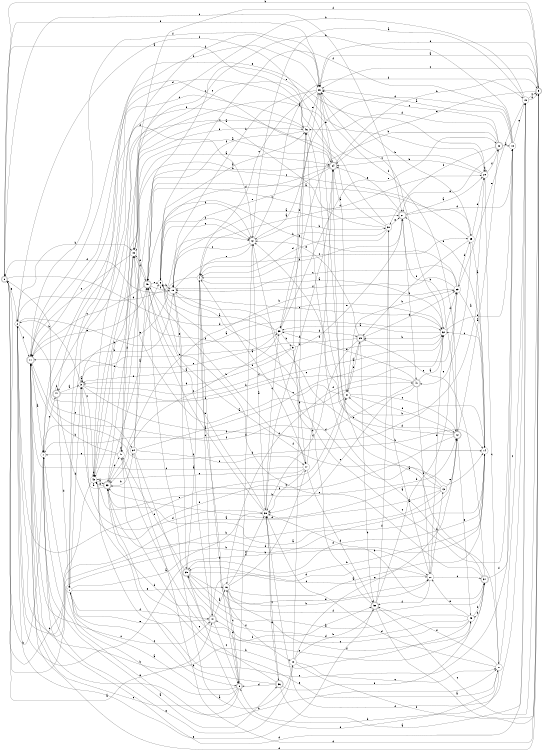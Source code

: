 digraph n41_4 {
__start0 [label="" shape="none"];

rankdir=LR;
size="8,5";

s0 [style="rounded,filled", color="black", fillcolor="white" shape="doublecircle", label="0"];
s1 [style="filled", color="black", fillcolor="white" shape="circle", label="1"];
s2 [style="filled", color="black", fillcolor="white" shape="circle", label="2"];
s3 [style="filled", color="black", fillcolor="white" shape="circle", label="3"];
s4 [style="filled", color="black", fillcolor="white" shape="circle", label="4"];
s5 [style="filled", color="black", fillcolor="white" shape="circle", label="5"];
s6 [style="filled", color="black", fillcolor="white" shape="circle", label="6"];
s7 [style="filled", color="black", fillcolor="white" shape="circle", label="7"];
s8 [style="rounded,filled", color="black", fillcolor="white" shape="doublecircle", label="8"];
s9 [style="rounded,filled", color="black", fillcolor="white" shape="doublecircle", label="9"];
s10 [style="filled", color="black", fillcolor="white" shape="circle", label="10"];
s11 [style="rounded,filled", color="black", fillcolor="white" shape="doublecircle", label="11"];
s12 [style="rounded,filled", color="black", fillcolor="white" shape="doublecircle", label="12"];
s13 [style="filled", color="black", fillcolor="white" shape="circle", label="13"];
s14 [style="filled", color="black", fillcolor="white" shape="circle", label="14"];
s15 [style="filled", color="black", fillcolor="white" shape="circle", label="15"];
s16 [style="filled", color="black", fillcolor="white" shape="circle", label="16"];
s17 [style="filled", color="black", fillcolor="white" shape="circle", label="17"];
s18 [style="filled", color="black", fillcolor="white" shape="circle", label="18"];
s19 [style="filled", color="black", fillcolor="white" shape="circle", label="19"];
s20 [style="filled", color="black", fillcolor="white" shape="circle", label="20"];
s21 [style="rounded,filled", color="black", fillcolor="white" shape="doublecircle", label="21"];
s22 [style="rounded,filled", color="black", fillcolor="white" shape="doublecircle", label="22"];
s23 [style="filled", color="black", fillcolor="white" shape="circle", label="23"];
s24 [style="rounded,filled", color="black", fillcolor="white" shape="doublecircle", label="24"];
s25 [style="filled", color="black", fillcolor="white" shape="circle", label="25"];
s26 [style="filled", color="black", fillcolor="white" shape="circle", label="26"];
s27 [style="filled", color="black", fillcolor="white" shape="circle", label="27"];
s28 [style="filled", color="black", fillcolor="white" shape="circle", label="28"];
s29 [style="rounded,filled", color="black", fillcolor="white" shape="doublecircle", label="29"];
s30 [style="filled", color="black", fillcolor="white" shape="circle", label="30"];
s31 [style="filled", color="black", fillcolor="white" shape="circle", label="31"];
s32 [style="filled", color="black", fillcolor="white" shape="circle", label="32"];
s33 [style="rounded,filled", color="black", fillcolor="white" shape="doublecircle", label="33"];
s34 [style="filled", color="black", fillcolor="white" shape="circle", label="34"];
s35 [style="rounded,filled", color="black", fillcolor="white" shape="doublecircle", label="35"];
s36 [style="rounded,filled", color="black", fillcolor="white" shape="doublecircle", label="36"];
s37 [style="rounded,filled", color="black", fillcolor="white" shape="doublecircle", label="37"];
s38 [style="filled", color="black", fillcolor="white" shape="circle", label="38"];
s39 [style="filled", color="black", fillcolor="white" shape="circle", label="39"];
s40 [style="filled", color="black", fillcolor="white" shape="circle", label="40"];
s41 [style="rounded,filled", color="black", fillcolor="white" shape="doublecircle", label="41"];
s42 [style="filled", color="black", fillcolor="white" shape="circle", label="42"];
s43 [style="filled", color="black", fillcolor="white" shape="circle", label="43"];
s44 [style="rounded,filled", color="black", fillcolor="white" shape="doublecircle", label="44"];
s45 [style="filled", color="black", fillcolor="white" shape="circle", label="45"];
s46 [style="filled", color="black", fillcolor="white" shape="circle", label="46"];
s47 [style="rounded,filled", color="black", fillcolor="white" shape="doublecircle", label="47"];
s48 [style="filled", color="black", fillcolor="white" shape="circle", label="48"];
s49 [style="rounded,filled", color="black", fillcolor="white" shape="doublecircle", label="49"];
s50 [style="rounded,filled", color="black", fillcolor="white" shape="doublecircle", label="50"];
s0 -> s47 [label="a"];
s0 -> s12 [label="b"];
s0 -> s21 [label="c"];
s0 -> s32 [label="d"];
s0 -> s2 [label="e"];
s0 -> s26 [label="f"];
s1 -> s38 [label="a"];
s1 -> s26 [label="b"];
s1 -> s8 [label="c"];
s1 -> s3 [label="d"];
s1 -> s16 [label="e"];
s1 -> s47 [label="f"];
s2 -> s32 [label="a"];
s2 -> s48 [label="b"];
s2 -> s34 [label="c"];
s2 -> s42 [label="d"];
s2 -> s31 [label="e"];
s2 -> s11 [label="f"];
s3 -> s3 [label="a"];
s3 -> s2 [label="b"];
s3 -> s43 [label="c"];
s3 -> s20 [label="d"];
s3 -> s39 [label="e"];
s3 -> s32 [label="f"];
s4 -> s32 [label="a"];
s4 -> s8 [label="b"];
s4 -> s47 [label="c"];
s4 -> s20 [label="d"];
s4 -> s3 [label="e"];
s4 -> s10 [label="f"];
s5 -> s3 [label="a"];
s5 -> s17 [label="b"];
s5 -> s18 [label="c"];
s5 -> s3 [label="d"];
s5 -> s21 [label="e"];
s5 -> s46 [label="f"];
s6 -> s46 [label="a"];
s6 -> s15 [label="b"];
s6 -> s32 [label="c"];
s6 -> s42 [label="d"];
s6 -> s42 [label="e"];
s6 -> s42 [label="f"];
s7 -> s36 [label="a"];
s7 -> s0 [label="b"];
s7 -> s44 [label="c"];
s7 -> s19 [label="d"];
s7 -> s10 [label="e"];
s7 -> s41 [label="f"];
s8 -> s1 [label="a"];
s8 -> s7 [label="b"];
s8 -> s11 [label="c"];
s8 -> s16 [label="d"];
s8 -> s7 [label="e"];
s8 -> s42 [label="f"];
s9 -> s26 [label="a"];
s9 -> s0 [label="b"];
s9 -> s26 [label="c"];
s9 -> s11 [label="d"];
s9 -> s24 [label="e"];
s9 -> s48 [label="f"];
s10 -> s49 [label="a"];
s10 -> s50 [label="b"];
s10 -> s27 [label="c"];
s10 -> s46 [label="d"];
s10 -> s12 [label="e"];
s10 -> s9 [label="f"];
s11 -> s7 [label="a"];
s11 -> s27 [label="b"];
s11 -> s47 [label="c"];
s11 -> s14 [label="d"];
s11 -> s49 [label="e"];
s11 -> s26 [label="f"];
s12 -> s22 [label="a"];
s12 -> s21 [label="b"];
s12 -> s42 [label="c"];
s12 -> s31 [label="d"];
s12 -> s45 [label="e"];
s12 -> s33 [label="f"];
s13 -> s2 [label="a"];
s13 -> s2 [label="b"];
s13 -> s15 [label="c"];
s13 -> s33 [label="d"];
s13 -> s12 [label="e"];
s13 -> s49 [label="f"];
s14 -> s33 [label="a"];
s14 -> s26 [label="b"];
s14 -> s32 [label="c"];
s14 -> s35 [label="d"];
s14 -> s21 [label="e"];
s14 -> s2 [label="f"];
s15 -> s21 [label="a"];
s15 -> s44 [label="b"];
s15 -> s25 [label="c"];
s15 -> s14 [label="d"];
s15 -> s35 [label="e"];
s15 -> s0 [label="f"];
s16 -> s14 [label="a"];
s16 -> s17 [label="b"];
s16 -> s8 [label="c"];
s16 -> s38 [label="d"];
s16 -> s28 [label="e"];
s16 -> s45 [label="f"];
s17 -> s4 [label="a"];
s17 -> s38 [label="b"];
s17 -> s11 [label="c"];
s17 -> s24 [label="d"];
s17 -> s43 [label="e"];
s17 -> s50 [label="f"];
s18 -> s26 [label="a"];
s18 -> s49 [label="b"];
s18 -> s43 [label="c"];
s18 -> s39 [label="d"];
s18 -> s19 [label="e"];
s18 -> s6 [label="f"];
s19 -> s42 [label="a"];
s19 -> s48 [label="b"];
s19 -> s9 [label="c"];
s19 -> s9 [label="d"];
s19 -> s23 [label="e"];
s19 -> s38 [label="f"];
s20 -> s40 [label="a"];
s20 -> s24 [label="b"];
s20 -> s27 [label="c"];
s20 -> s20 [label="d"];
s20 -> s11 [label="e"];
s20 -> s22 [label="f"];
s21 -> s20 [label="a"];
s21 -> s41 [label="b"];
s21 -> s49 [label="c"];
s21 -> s18 [label="d"];
s21 -> s24 [label="e"];
s21 -> s4 [label="f"];
s22 -> s18 [label="a"];
s22 -> s39 [label="b"];
s22 -> s26 [label="c"];
s22 -> s46 [label="d"];
s22 -> s21 [label="e"];
s22 -> s30 [label="f"];
s23 -> s14 [label="a"];
s23 -> s33 [label="b"];
s23 -> s15 [label="c"];
s23 -> s25 [label="d"];
s23 -> s49 [label="e"];
s23 -> s15 [label="f"];
s24 -> s31 [label="a"];
s24 -> s9 [label="b"];
s24 -> s43 [label="c"];
s24 -> s6 [label="d"];
s24 -> s15 [label="e"];
s24 -> s7 [label="f"];
s25 -> s14 [label="a"];
s25 -> s26 [label="b"];
s25 -> s33 [label="c"];
s25 -> s20 [label="d"];
s25 -> s41 [label="e"];
s25 -> s29 [label="f"];
s26 -> s42 [label="a"];
s26 -> s15 [label="b"];
s26 -> s4 [label="c"];
s26 -> s9 [label="d"];
s26 -> s24 [label="e"];
s26 -> s12 [label="f"];
s27 -> s46 [label="a"];
s27 -> s8 [label="b"];
s27 -> s19 [label="c"];
s27 -> s38 [label="d"];
s27 -> s33 [label="e"];
s27 -> s50 [label="f"];
s28 -> s30 [label="a"];
s28 -> s13 [label="b"];
s28 -> s37 [label="c"];
s28 -> s35 [label="d"];
s28 -> s32 [label="e"];
s28 -> s50 [label="f"];
s29 -> s31 [label="a"];
s29 -> s50 [label="b"];
s29 -> s11 [label="c"];
s29 -> s23 [label="d"];
s29 -> s42 [label="e"];
s29 -> s38 [label="f"];
s30 -> s1 [label="a"];
s30 -> s4 [label="b"];
s30 -> s11 [label="c"];
s30 -> s4 [label="d"];
s30 -> s21 [label="e"];
s30 -> s2 [label="f"];
s31 -> s48 [label="a"];
s31 -> s23 [label="b"];
s31 -> s12 [label="c"];
s31 -> s6 [label="d"];
s31 -> s12 [label="e"];
s31 -> s29 [label="f"];
s32 -> s39 [label="a"];
s32 -> s29 [label="b"];
s32 -> s26 [label="c"];
s32 -> s23 [label="d"];
s32 -> s18 [label="e"];
s32 -> s16 [label="f"];
s33 -> s3 [label="a"];
s33 -> s34 [label="b"];
s33 -> s40 [label="c"];
s33 -> s28 [label="d"];
s33 -> s43 [label="e"];
s33 -> s6 [label="f"];
s34 -> s49 [label="a"];
s34 -> s24 [label="b"];
s34 -> s23 [label="c"];
s34 -> s9 [label="d"];
s34 -> s17 [label="e"];
s34 -> s50 [label="f"];
s35 -> s4 [label="a"];
s35 -> s28 [label="b"];
s35 -> s28 [label="c"];
s35 -> s40 [label="d"];
s35 -> s27 [label="e"];
s35 -> s37 [label="f"];
s36 -> s19 [label="a"];
s36 -> s33 [label="b"];
s36 -> s38 [label="c"];
s36 -> s8 [label="d"];
s36 -> s40 [label="e"];
s36 -> s45 [label="f"];
s37 -> s24 [label="a"];
s37 -> s38 [label="b"];
s37 -> s6 [label="c"];
s37 -> s45 [label="d"];
s37 -> s29 [label="e"];
s37 -> s18 [label="f"];
s38 -> s49 [label="a"];
s38 -> s49 [label="b"];
s38 -> s39 [label="c"];
s38 -> s3 [label="d"];
s38 -> s36 [label="e"];
s38 -> s24 [label="f"];
s39 -> s6 [label="a"];
s39 -> s5 [label="b"];
s39 -> s33 [label="c"];
s39 -> s29 [label="d"];
s39 -> s22 [label="e"];
s39 -> s48 [label="f"];
s40 -> s24 [label="a"];
s40 -> s11 [label="b"];
s40 -> s37 [label="c"];
s40 -> s40 [label="d"];
s40 -> s7 [label="e"];
s40 -> s48 [label="f"];
s41 -> s32 [label="a"];
s41 -> s28 [label="b"];
s41 -> s38 [label="c"];
s41 -> s0 [label="d"];
s41 -> s39 [label="e"];
s41 -> s7 [label="f"];
s42 -> s38 [label="a"];
s42 -> s30 [label="b"];
s42 -> s15 [label="c"];
s42 -> s11 [label="d"];
s42 -> s4 [label="e"];
s42 -> s19 [label="f"];
s43 -> s33 [label="a"];
s43 -> s12 [label="b"];
s43 -> s0 [label="c"];
s43 -> s43 [label="d"];
s43 -> s20 [label="e"];
s43 -> s26 [label="f"];
s44 -> s3 [label="a"];
s44 -> s32 [label="b"];
s44 -> s46 [label="c"];
s44 -> s1 [label="d"];
s44 -> s31 [label="e"];
s44 -> s44 [label="f"];
s45 -> s35 [label="a"];
s45 -> s11 [label="b"];
s45 -> s47 [label="c"];
s45 -> s35 [label="d"];
s45 -> s28 [label="e"];
s45 -> s37 [label="f"];
s46 -> s0 [label="a"];
s46 -> s14 [label="b"];
s46 -> s48 [label="c"];
s46 -> s7 [label="d"];
s46 -> s26 [label="e"];
s46 -> s49 [label="f"];
s47 -> s16 [label="a"];
s47 -> s14 [label="b"];
s47 -> s8 [label="c"];
s47 -> s43 [label="d"];
s47 -> s1 [label="e"];
s47 -> s15 [label="f"];
s48 -> s24 [label="a"];
s48 -> s43 [label="b"];
s48 -> s11 [label="c"];
s48 -> s43 [label="d"];
s48 -> s46 [label="e"];
s48 -> s49 [label="f"];
s49 -> s25 [label="a"];
s49 -> s17 [label="b"];
s49 -> s11 [label="c"];
s49 -> s48 [label="d"];
s49 -> s6 [label="e"];
s49 -> s15 [label="f"];
s50 -> s9 [label="a"];
s50 -> s23 [label="b"];
s50 -> s9 [label="c"];
s50 -> s42 [label="d"];
s50 -> s2 [label="e"];
s50 -> s30 [label="f"];

}